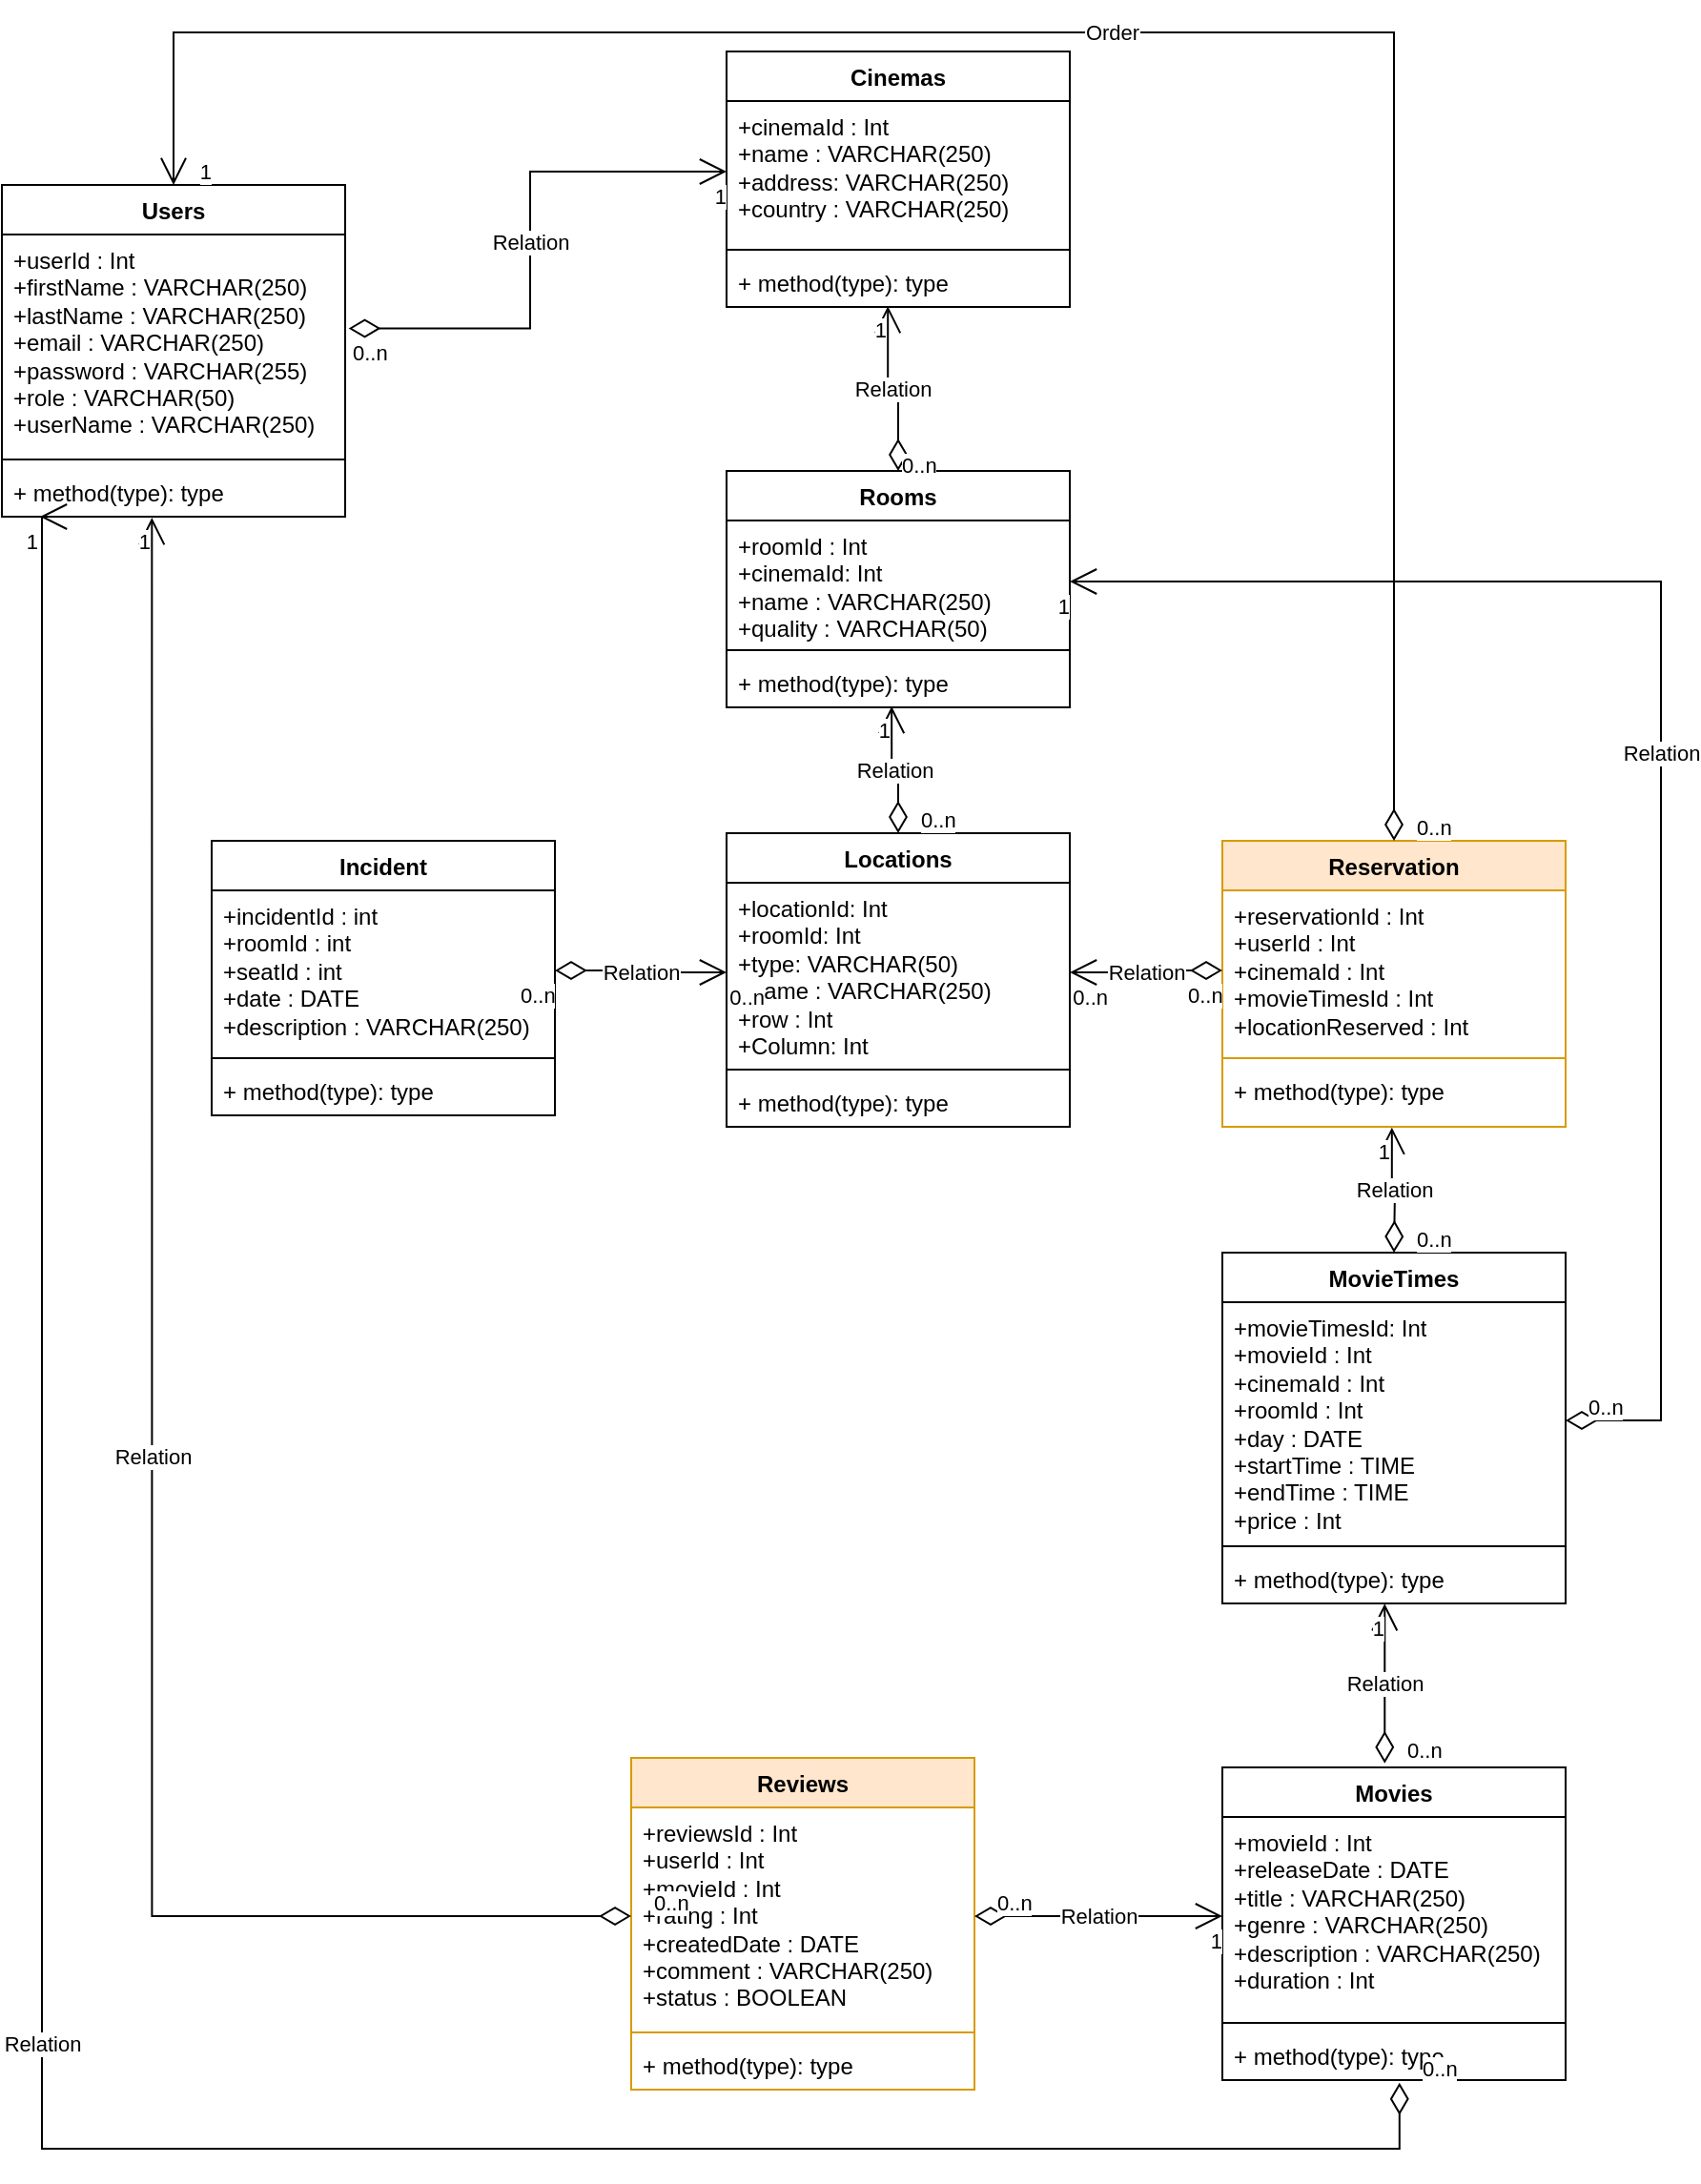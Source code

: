 <mxfile version="24.7.17">
  <diagram name="Page-1" id="PJsMFGOXNKpa5AQPbNQQ">
    <mxGraphModel dx="1568" dy="919" grid="1" gridSize="10" guides="1" tooltips="1" connect="1" arrows="1" fold="1" page="1" pageScale="1" pageWidth="827" pageHeight="1169" math="0" shadow="0">
      <root>
        <mxCell id="0" />
        <mxCell id="1" parent="0" />
        <mxCell id="m2up6miVIFS3Wzlb9-FL-1" value="Cinemas" style="swimlane;fontStyle=1;align=center;verticalAlign=top;childLayout=stackLayout;horizontal=1;startSize=26;horizontalStack=0;resizeParent=1;resizeParentMax=0;resizeLast=0;collapsible=1;marginBottom=0;whiteSpace=wrap;html=1;" parent="1" vertex="1">
          <mxGeometry x="430" y="50" width="180" height="134" as="geometry" />
        </mxCell>
        <mxCell id="m2up6miVIFS3Wzlb9-FL-2" value="+cinemaId : Int&lt;div&gt;+name : VARCHAR(250)&lt;/div&gt;&lt;div&gt;+address: VARCHAR(250)&lt;/div&gt;&lt;div&gt;+country : VARCHAR(250)&lt;/div&gt;&lt;div&gt;&lt;br&gt;&lt;/div&gt;" style="text;strokeColor=none;fillColor=none;align=left;verticalAlign=top;spacingLeft=4;spacingRight=4;overflow=hidden;rotatable=0;points=[[0,0.5],[1,0.5]];portConstraint=eastwest;whiteSpace=wrap;html=1;" parent="m2up6miVIFS3Wzlb9-FL-1" vertex="1">
          <mxGeometry y="26" width="180" height="74" as="geometry" />
        </mxCell>
        <mxCell id="m2up6miVIFS3Wzlb9-FL-3" value="" style="line;strokeWidth=1;fillColor=none;align=left;verticalAlign=middle;spacingTop=-1;spacingLeft=3;spacingRight=3;rotatable=0;labelPosition=right;points=[];portConstraint=eastwest;strokeColor=inherit;" parent="m2up6miVIFS3Wzlb9-FL-1" vertex="1">
          <mxGeometry y="100" width="180" height="8" as="geometry" />
        </mxCell>
        <mxCell id="m2up6miVIFS3Wzlb9-FL-4" value="+ method(type): type" style="text;strokeColor=none;fillColor=none;align=left;verticalAlign=top;spacingLeft=4;spacingRight=4;overflow=hidden;rotatable=0;points=[[0,0.5],[1,0.5]];portConstraint=eastwest;whiteSpace=wrap;html=1;" parent="m2up6miVIFS3Wzlb9-FL-1" vertex="1">
          <mxGeometry y="108" width="180" height="26" as="geometry" />
        </mxCell>
        <mxCell id="m2up6miVIFS3Wzlb9-FL-9" value="Reservation" style="swimlane;fontStyle=1;align=center;verticalAlign=top;childLayout=stackLayout;horizontal=1;startSize=26;horizontalStack=0;resizeParent=1;resizeParentMax=0;resizeLast=0;collapsible=1;marginBottom=0;whiteSpace=wrap;html=1;fillColor=#ffe6cc;strokeColor=#d79b00;" parent="1" vertex="1">
          <mxGeometry x="690" y="464" width="180" height="150" as="geometry" />
        </mxCell>
        <mxCell id="m2up6miVIFS3Wzlb9-FL-10" value="+reservationId : Int&lt;div&gt;+userId : Int&lt;/div&gt;&lt;div&gt;+cinemaId : Int&lt;/div&gt;&lt;div&gt;+movieTimesId : Int&lt;/div&gt;&lt;div&gt;+locationReserved : Int&lt;/div&gt;" style="text;strokeColor=none;fillColor=none;align=left;verticalAlign=top;spacingLeft=4;spacingRight=4;overflow=hidden;rotatable=0;points=[[0,0.5],[1,0.5]];portConstraint=eastwest;whiteSpace=wrap;html=1;" parent="m2up6miVIFS3Wzlb9-FL-9" vertex="1">
          <mxGeometry y="26" width="180" height="84" as="geometry" />
        </mxCell>
        <mxCell id="m2up6miVIFS3Wzlb9-FL-11" value="" style="line;strokeWidth=1;fillColor=none;align=left;verticalAlign=middle;spacingTop=-1;spacingLeft=3;spacingRight=3;rotatable=0;labelPosition=right;points=[];portConstraint=eastwest;strokeColor=inherit;" parent="m2up6miVIFS3Wzlb9-FL-9" vertex="1">
          <mxGeometry y="110" width="180" height="8" as="geometry" />
        </mxCell>
        <mxCell id="m2up6miVIFS3Wzlb9-FL-12" value="+ method(type): type" style="text;strokeColor=none;fillColor=none;align=left;verticalAlign=top;spacingLeft=4;spacingRight=4;overflow=hidden;rotatable=0;points=[[0,0.5],[1,0.5]];portConstraint=eastwest;whiteSpace=wrap;html=1;" parent="m2up6miVIFS3Wzlb9-FL-9" vertex="1">
          <mxGeometry y="118" width="180" height="32" as="geometry" />
        </mxCell>
        <mxCell id="m2up6miVIFS3Wzlb9-FL-13" value="Incident" style="swimlane;fontStyle=1;align=center;verticalAlign=top;childLayout=stackLayout;horizontal=1;startSize=26;horizontalStack=0;resizeParent=1;resizeParentMax=0;resizeLast=0;collapsible=1;marginBottom=0;whiteSpace=wrap;html=1;" parent="1" vertex="1">
          <mxGeometry x="160" y="464" width="180" height="144" as="geometry" />
        </mxCell>
        <mxCell id="m2up6miVIFS3Wzlb9-FL-14" value="+incidentId : int&lt;div&gt;+roomId : int&lt;/div&gt;&lt;div&gt;+seatId : int&lt;/div&gt;&lt;div&gt;+date : DATE&lt;/div&gt;&lt;div&gt;+description : VARCHAR(250)&lt;/div&gt;" style="text;strokeColor=none;fillColor=none;align=left;verticalAlign=top;spacingLeft=4;spacingRight=4;overflow=hidden;rotatable=0;points=[[0,0.5],[1,0.5]];portConstraint=eastwest;whiteSpace=wrap;html=1;" parent="m2up6miVIFS3Wzlb9-FL-13" vertex="1">
          <mxGeometry y="26" width="180" height="84" as="geometry" />
        </mxCell>
        <mxCell id="m2up6miVIFS3Wzlb9-FL-15" value="" style="line;strokeWidth=1;fillColor=none;align=left;verticalAlign=middle;spacingTop=-1;spacingLeft=3;spacingRight=3;rotatable=0;labelPosition=right;points=[];portConstraint=eastwest;strokeColor=inherit;" parent="m2up6miVIFS3Wzlb9-FL-13" vertex="1">
          <mxGeometry y="110" width="180" height="8" as="geometry" />
        </mxCell>
        <mxCell id="m2up6miVIFS3Wzlb9-FL-16" value="+ method(type): type" style="text;strokeColor=none;fillColor=none;align=left;verticalAlign=top;spacingLeft=4;spacingRight=4;overflow=hidden;rotatable=0;points=[[0,0.5],[1,0.5]];portConstraint=eastwest;whiteSpace=wrap;html=1;" parent="m2up6miVIFS3Wzlb9-FL-13" vertex="1">
          <mxGeometry y="118" width="180" height="26" as="geometry" />
        </mxCell>
        <mxCell id="m2up6miVIFS3Wzlb9-FL-17" value="Rooms" style="swimlane;fontStyle=1;align=center;verticalAlign=top;childLayout=stackLayout;horizontal=1;startSize=26;horizontalStack=0;resizeParent=1;resizeParentMax=0;resizeLast=0;collapsible=1;marginBottom=0;whiteSpace=wrap;html=1;" parent="1" vertex="1">
          <mxGeometry x="430" y="270" width="180" height="124" as="geometry" />
        </mxCell>
        <mxCell id="m2up6miVIFS3Wzlb9-FL-18" value="+roomId : Int&lt;div&gt;+cinemaId: Int&lt;/div&gt;&lt;div&gt;+name : VARCHAR(250)&lt;/div&gt;&lt;div&gt;+quality : VARCHAR(50)&lt;/div&gt;" style="text;strokeColor=none;fillColor=none;align=left;verticalAlign=top;spacingLeft=4;spacingRight=4;overflow=hidden;rotatable=0;points=[[0,0.5],[1,0.5]];portConstraint=eastwest;whiteSpace=wrap;html=1;" parent="m2up6miVIFS3Wzlb9-FL-17" vertex="1">
          <mxGeometry y="26" width="180" height="64" as="geometry" />
        </mxCell>
        <mxCell id="m2up6miVIFS3Wzlb9-FL-19" value="" style="line;strokeWidth=1;fillColor=none;align=left;verticalAlign=middle;spacingTop=-1;spacingLeft=3;spacingRight=3;rotatable=0;labelPosition=right;points=[];portConstraint=eastwest;strokeColor=inherit;" parent="m2up6miVIFS3Wzlb9-FL-17" vertex="1">
          <mxGeometry y="90" width="180" height="8" as="geometry" />
        </mxCell>
        <mxCell id="m2up6miVIFS3Wzlb9-FL-20" value="+ method(type): type" style="text;strokeColor=none;fillColor=none;align=left;verticalAlign=top;spacingLeft=4;spacingRight=4;overflow=hidden;rotatable=0;points=[[0,0.5],[1,0.5]];portConstraint=eastwest;whiteSpace=wrap;html=1;" parent="m2up6miVIFS3Wzlb9-FL-17" vertex="1">
          <mxGeometry y="98" width="180" height="26" as="geometry" />
        </mxCell>
        <mxCell id="m2up6miVIFS3Wzlb9-FL-21" value="MovieTimes" style="swimlane;fontStyle=1;align=center;verticalAlign=top;childLayout=stackLayout;horizontal=1;startSize=26;horizontalStack=0;resizeParent=1;resizeParentMax=0;resizeLast=0;collapsible=1;marginBottom=0;whiteSpace=wrap;html=1;" parent="1" vertex="1">
          <mxGeometry x="690" y="680" width="180" height="184" as="geometry" />
        </mxCell>
        <mxCell id="R6itS-iFLOPnTj6HhxoP-23" value="Relation" style="endArrow=open;html=1;endSize=12;startArrow=diamondThin;startSize=14;startFill=0;edgeStyle=orthogonalEdgeStyle;rounded=0;entryX=0.494;entryY=1.01;entryDx=0;entryDy=0;entryPerimeter=0;" edge="1" parent="m2up6miVIFS3Wzlb9-FL-21" target="m2up6miVIFS3Wzlb9-FL-12">
          <mxGeometry relative="1" as="geometry">
            <mxPoint x="90" as="sourcePoint" />
            <mxPoint x="92" y="-20" as="targetPoint" />
          </mxGeometry>
        </mxCell>
        <mxCell id="R6itS-iFLOPnTj6HhxoP-24" value="0..n" style="edgeLabel;resizable=0;html=1;align=left;verticalAlign=top;" connectable="0" vertex="1" parent="R6itS-iFLOPnTj6HhxoP-23">
          <mxGeometry x="-1" relative="1" as="geometry">
            <mxPoint x="10" y="-20" as="offset" />
          </mxGeometry>
        </mxCell>
        <mxCell id="R6itS-iFLOPnTj6HhxoP-25" value="1" style="edgeLabel;resizable=0;html=1;align=right;verticalAlign=top;" connectable="0" vertex="1" parent="R6itS-iFLOPnTj6HhxoP-23">
          <mxGeometry x="1" relative="1" as="geometry" />
        </mxCell>
        <mxCell id="m2up6miVIFS3Wzlb9-FL-22" value="+movieTimesId: Int&lt;div&gt;+movieId : Int&lt;/div&gt;&lt;div&gt;+cinemaId : Int&lt;/div&gt;&lt;div&gt;+roomId : Int&lt;/div&gt;&lt;div&gt;+day : DATE&lt;/div&gt;&lt;div&gt;+startTime : TIME&lt;/div&gt;&lt;div&gt;+endTime : TIME&lt;/div&gt;&lt;div&gt;+price : Int&lt;/div&gt;" style="text;strokeColor=none;fillColor=none;align=left;verticalAlign=top;spacingLeft=4;spacingRight=4;overflow=hidden;rotatable=0;points=[[0,0.5],[1,0.5]];portConstraint=eastwest;whiteSpace=wrap;html=1;" parent="m2up6miVIFS3Wzlb9-FL-21" vertex="1">
          <mxGeometry y="26" width="180" height="124" as="geometry" />
        </mxCell>
        <mxCell id="m2up6miVIFS3Wzlb9-FL-23" value="" style="line;strokeWidth=1;fillColor=none;align=left;verticalAlign=middle;spacingTop=-1;spacingLeft=3;spacingRight=3;rotatable=0;labelPosition=right;points=[];portConstraint=eastwest;strokeColor=inherit;" parent="m2up6miVIFS3Wzlb9-FL-21" vertex="1">
          <mxGeometry y="150" width="180" height="8" as="geometry" />
        </mxCell>
        <mxCell id="m2up6miVIFS3Wzlb9-FL-24" value="+ method(type): type" style="text;strokeColor=none;fillColor=none;align=left;verticalAlign=top;spacingLeft=4;spacingRight=4;overflow=hidden;rotatable=0;points=[[0,0.5],[1,0.5]];portConstraint=eastwest;whiteSpace=wrap;html=1;" parent="m2up6miVIFS3Wzlb9-FL-21" vertex="1">
          <mxGeometry y="158" width="180" height="26" as="geometry" />
        </mxCell>
        <mxCell id="m2up6miVIFS3Wzlb9-FL-25" value="Reviews" style="swimlane;fontStyle=1;align=center;verticalAlign=top;childLayout=stackLayout;horizontal=1;startSize=26;horizontalStack=0;resizeParent=1;resizeParentMax=0;resizeLast=0;collapsible=1;marginBottom=0;whiteSpace=wrap;html=1;fillColor=#ffe6cc;strokeColor=#d79b00;" parent="1" vertex="1">
          <mxGeometry x="380" y="945" width="180" height="174" as="geometry" />
        </mxCell>
        <mxCell id="m2up6miVIFS3Wzlb9-FL-26" value="+reviewsId : Int&lt;div&gt;+userId : Int&lt;/div&gt;&lt;div&gt;+movieId : Int&lt;/div&gt;&lt;div&gt;+rating : Int&lt;/div&gt;&lt;div&gt;+createdDate : DATE&lt;/div&gt;&lt;div&gt;+comment : VARCHAR(250)&lt;/div&gt;&lt;div&gt;+status : BOOLEAN&lt;/div&gt;" style="text;strokeColor=none;fillColor=none;align=left;verticalAlign=top;spacingLeft=4;spacingRight=4;overflow=hidden;rotatable=0;points=[[0,0.5],[1,0.5]];portConstraint=eastwest;whiteSpace=wrap;html=1;" parent="m2up6miVIFS3Wzlb9-FL-25" vertex="1">
          <mxGeometry y="26" width="180" height="114" as="geometry" />
        </mxCell>
        <mxCell id="m2up6miVIFS3Wzlb9-FL-27" value="" style="line;strokeWidth=1;fillColor=none;align=left;verticalAlign=middle;spacingTop=-1;spacingLeft=3;spacingRight=3;rotatable=0;labelPosition=right;points=[];portConstraint=eastwest;strokeColor=inherit;" parent="m2up6miVIFS3Wzlb9-FL-25" vertex="1">
          <mxGeometry y="140" width="180" height="8" as="geometry" />
        </mxCell>
        <mxCell id="m2up6miVIFS3Wzlb9-FL-28" value="+ method(type): type" style="text;strokeColor=none;fillColor=none;align=left;verticalAlign=top;spacingLeft=4;spacingRight=4;overflow=hidden;rotatable=0;points=[[0,0.5],[1,0.5]];portConstraint=eastwest;whiteSpace=wrap;html=1;" parent="m2up6miVIFS3Wzlb9-FL-25" vertex="1">
          <mxGeometry y="148" width="180" height="26" as="geometry" />
        </mxCell>
        <mxCell id="m2up6miVIFS3Wzlb9-FL-29" value="Movies" style="swimlane;fontStyle=1;align=center;verticalAlign=top;childLayout=stackLayout;horizontal=1;startSize=26;horizontalStack=0;resizeParent=1;resizeParentMax=0;resizeLast=0;collapsible=1;marginBottom=0;whiteSpace=wrap;html=1;" parent="1" vertex="1">
          <mxGeometry x="690" y="950" width="180" height="164" as="geometry" />
        </mxCell>
        <mxCell id="m2up6miVIFS3Wzlb9-FL-30" value="+movieId : Int&lt;div&gt;+releaseDate : DATE&lt;/div&gt;&lt;div&gt;+title : VARCHAR(250)&lt;/div&gt;&lt;div&gt;+genre : VARCHAR(250)&lt;/div&gt;&lt;div&gt;+description : VARCHAR(250)&lt;/div&gt;&lt;div&gt;+duration : Int&lt;/div&gt;" style="text;strokeColor=none;fillColor=none;align=left;verticalAlign=top;spacingLeft=4;spacingRight=4;overflow=hidden;rotatable=0;points=[[0,0.5],[1,0.5]];portConstraint=eastwest;whiteSpace=wrap;html=1;" parent="m2up6miVIFS3Wzlb9-FL-29" vertex="1">
          <mxGeometry y="26" width="180" height="104" as="geometry" />
        </mxCell>
        <mxCell id="m2up6miVIFS3Wzlb9-FL-31" value="" style="line;strokeWidth=1;fillColor=none;align=left;verticalAlign=middle;spacingTop=-1;spacingLeft=3;spacingRight=3;rotatable=0;labelPosition=right;points=[];portConstraint=eastwest;strokeColor=inherit;" parent="m2up6miVIFS3Wzlb9-FL-29" vertex="1">
          <mxGeometry y="130" width="180" height="8" as="geometry" />
        </mxCell>
        <mxCell id="m2up6miVIFS3Wzlb9-FL-32" value="+ method(type): type" style="text;strokeColor=none;fillColor=none;align=left;verticalAlign=top;spacingLeft=4;spacingRight=4;overflow=hidden;rotatable=0;points=[[0,0.5],[1,0.5]];portConstraint=eastwest;whiteSpace=wrap;html=1;" parent="m2up6miVIFS3Wzlb9-FL-29" vertex="1">
          <mxGeometry y="138" width="180" height="26" as="geometry" />
        </mxCell>
        <mxCell id="m2up6miVIFS3Wzlb9-FL-5" value="Users" style="swimlane;fontStyle=1;align=center;verticalAlign=top;childLayout=stackLayout;horizontal=1;startSize=26;horizontalStack=0;resizeParent=1;resizeParentMax=0;resizeLast=0;collapsible=1;marginBottom=0;whiteSpace=wrap;html=1;" parent="1" vertex="1">
          <mxGeometry x="50" y="120" width="180" height="174" as="geometry">
            <mxRectangle x="100" y="50" width="70" height="30" as="alternateBounds" />
          </mxGeometry>
        </mxCell>
        <mxCell id="m2up6miVIFS3Wzlb9-FL-6" value="+userId : Int&lt;div&gt;+firstName : VARCHAR(250)&lt;/div&gt;&lt;div&gt;+lastName : VARCHAR(250)&lt;/div&gt;&lt;div&gt;+email : VARCHAR(250)&lt;/div&gt;&lt;div&gt;+password :&amp;nbsp;VARCHAR(255)&lt;/div&gt;&lt;div&gt;+role : VARCHAR(50)&lt;/div&gt;&lt;div&gt;+userName : VARCHAR(250)&lt;br&gt;&lt;div&gt;&lt;br&gt;&lt;/div&gt;&lt;/div&gt;" style="text;strokeColor=none;fillColor=none;align=left;verticalAlign=top;spacingLeft=4;spacingRight=4;overflow=hidden;rotatable=0;points=[[0,0.5],[1,0.5]];portConstraint=eastwest;whiteSpace=wrap;html=1;" parent="m2up6miVIFS3Wzlb9-FL-5" vertex="1">
          <mxGeometry y="26" width="180" height="114" as="geometry" />
        </mxCell>
        <mxCell id="m2up6miVIFS3Wzlb9-FL-7" value="" style="line;strokeWidth=1;fillColor=none;align=left;verticalAlign=middle;spacingTop=-1;spacingLeft=3;spacingRight=3;rotatable=0;labelPosition=right;points=[];portConstraint=eastwest;strokeColor=inherit;" parent="m2up6miVIFS3Wzlb9-FL-5" vertex="1">
          <mxGeometry y="140" width="180" height="8" as="geometry" />
        </mxCell>
        <mxCell id="m2up6miVIFS3Wzlb9-FL-8" value="+ method(type): type" style="text;strokeColor=none;fillColor=none;align=left;verticalAlign=top;spacingLeft=4;spacingRight=4;overflow=hidden;rotatable=0;points=[[0,0.5],[1,0.5]];portConstraint=eastwest;whiteSpace=wrap;html=1;" parent="m2up6miVIFS3Wzlb9-FL-5" vertex="1">
          <mxGeometry y="148" width="180" height="26" as="geometry" />
        </mxCell>
        <mxCell id="R6itS-iFLOPnTj6HhxoP-6" value="&lt;strong data-end=&quot;399&quot; data-start=&quot;384&quot;&gt;Locations&lt;/strong&gt;" style="swimlane;fontStyle=1;align=center;verticalAlign=top;childLayout=stackLayout;horizontal=1;startSize=26;horizontalStack=0;resizeParent=1;resizeParentMax=0;resizeLast=0;collapsible=1;marginBottom=0;whiteSpace=wrap;html=1;" vertex="1" parent="1">
          <mxGeometry x="430" y="460" width="180" height="154" as="geometry" />
        </mxCell>
        <mxCell id="R6itS-iFLOPnTj6HhxoP-7" value="+locationId: Int&lt;div&gt;+roomId: Int&lt;/div&gt;&lt;div&gt;+type: VARCHAR(50)&lt;/div&gt;&lt;div&gt;+name : VARCHAR(250)&lt;/div&gt;&lt;div&gt;+row : Int&lt;/div&gt;&lt;div&gt;+&lt;span style=&quot;background-color: initial;&quot;&gt;Column: Int&lt;/span&gt;&lt;/div&gt;&lt;div&gt;&lt;br&gt;&lt;/div&gt;" style="text;strokeColor=none;fillColor=none;align=left;verticalAlign=top;spacingLeft=4;spacingRight=4;overflow=hidden;rotatable=0;points=[[0,0.5],[1,0.5]];portConstraint=eastwest;whiteSpace=wrap;html=1;" vertex="1" parent="R6itS-iFLOPnTj6HhxoP-6">
          <mxGeometry y="26" width="180" height="94" as="geometry" />
        </mxCell>
        <mxCell id="R6itS-iFLOPnTj6HhxoP-8" value="" style="line;strokeWidth=1;fillColor=none;align=left;verticalAlign=middle;spacingTop=-1;spacingLeft=3;spacingRight=3;rotatable=0;labelPosition=right;points=[];portConstraint=eastwest;strokeColor=inherit;" vertex="1" parent="R6itS-iFLOPnTj6HhxoP-6">
          <mxGeometry y="120" width="180" height="8" as="geometry" />
        </mxCell>
        <mxCell id="R6itS-iFLOPnTj6HhxoP-9" value="+ method(type): type" style="text;strokeColor=none;fillColor=none;align=left;verticalAlign=top;spacingLeft=4;spacingRight=4;overflow=hidden;rotatable=0;points=[[0,0.5],[1,0.5]];portConstraint=eastwest;whiteSpace=wrap;html=1;" vertex="1" parent="R6itS-iFLOPnTj6HhxoP-6">
          <mxGeometry y="128" width="180" height="26" as="geometry" />
        </mxCell>
        <mxCell id="R6itS-iFLOPnTj6HhxoP-10" value="Relation" style="endArrow=open;html=1;endSize=12;startArrow=diamondThin;startSize=14;startFill=0;edgeStyle=orthogonalEdgeStyle;rounded=0;exitX=0.5;exitY=0;exitDx=0;exitDy=0;entryX=0.47;entryY=0.984;entryDx=0;entryDy=0;entryPerimeter=0;" edge="1" parent="1" source="m2up6miVIFS3Wzlb9-FL-17" target="m2up6miVIFS3Wzlb9-FL-4">
          <mxGeometry relative="1" as="geometry">
            <mxPoint x="350" y="262" as="sourcePoint" />
            <mxPoint x="500" y="250" as="targetPoint" />
          </mxGeometry>
        </mxCell>
        <mxCell id="R6itS-iFLOPnTj6HhxoP-11" value="0..n" style="edgeLabel;resizable=0;html=1;align=left;verticalAlign=top;" connectable="0" vertex="1" parent="R6itS-iFLOPnTj6HhxoP-10">
          <mxGeometry x="-1" relative="1" as="geometry">
            <mxPoint y="-16" as="offset" />
          </mxGeometry>
        </mxCell>
        <mxCell id="R6itS-iFLOPnTj6HhxoP-12" value="1" style="edgeLabel;resizable=0;html=1;align=right;verticalAlign=top;" connectable="0" vertex="1" parent="R6itS-iFLOPnTj6HhxoP-10">
          <mxGeometry x="1" relative="1" as="geometry" />
        </mxCell>
        <mxCell id="R6itS-iFLOPnTj6HhxoP-13" value="Relation" style="endArrow=open;html=1;endSize=12;startArrow=diamondThin;startSize=14;startFill=0;edgeStyle=orthogonalEdgeStyle;rounded=0;exitX=0.5;exitY=0;exitDx=0;exitDy=0;entryX=0.481;entryY=0.98;entryDx=0;entryDy=0;entryPerimeter=0;" edge="1" parent="1" source="R6itS-iFLOPnTj6HhxoP-6" target="m2up6miVIFS3Wzlb9-FL-20">
          <mxGeometry relative="1" as="geometry">
            <mxPoint x="338" y="432" as="sourcePoint" />
            <mxPoint x="488" y="420" as="targetPoint" />
          </mxGeometry>
        </mxCell>
        <mxCell id="R6itS-iFLOPnTj6HhxoP-14" value="0..n" style="edgeLabel;resizable=0;html=1;align=left;verticalAlign=top;" connectable="0" vertex="1" parent="R6itS-iFLOPnTj6HhxoP-13">
          <mxGeometry x="-1" relative="1" as="geometry">
            <mxPoint x="10" y="-20" as="offset" />
          </mxGeometry>
        </mxCell>
        <mxCell id="R6itS-iFLOPnTj6HhxoP-15" value="1" style="edgeLabel;resizable=0;html=1;align=right;verticalAlign=top;" connectable="0" vertex="1" parent="R6itS-iFLOPnTj6HhxoP-13">
          <mxGeometry x="1" relative="1" as="geometry" />
        </mxCell>
        <mxCell id="R6itS-iFLOPnTj6HhxoP-17" value="Relation" style="endArrow=open;html=1;endSize=12;startArrow=diamondThin;startSize=14;startFill=0;edgeStyle=orthogonalEdgeStyle;rounded=0;exitX=0;exitY=0.5;exitDx=0;exitDy=0;entryX=1;entryY=0.5;entryDx=0;entryDy=0;" edge="1" parent="1" source="m2up6miVIFS3Wzlb9-FL-10" target="R6itS-iFLOPnTj6HhxoP-7">
          <mxGeometry relative="1" as="geometry">
            <mxPoint x="279.48" y="442" as="sourcePoint" />
            <mxPoint x="429.48" y="430" as="targetPoint" />
          </mxGeometry>
        </mxCell>
        <mxCell id="R6itS-iFLOPnTj6HhxoP-18" value="0..n" style="edgeLabel;resizable=0;html=1;align=left;verticalAlign=top;" connectable="0" vertex="1" parent="R6itS-iFLOPnTj6HhxoP-17">
          <mxGeometry x="-1" relative="1" as="geometry">
            <mxPoint x="-20" as="offset" />
          </mxGeometry>
        </mxCell>
        <mxCell id="R6itS-iFLOPnTj6HhxoP-19" value="0..n" style="edgeLabel;resizable=0;html=1;align=right;verticalAlign=top;" connectable="0" vertex="1" parent="R6itS-iFLOPnTj6HhxoP-17">
          <mxGeometry x="1" relative="1" as="geometry">
            <mxPoint x="20" as="offset" />
          </mxGeometry>
        </mxCell>
        <mxCell id="R6itS-iFLOPnTj6HhxoP-26" value="Relation" style="endArrow=open;html=1;endSize=12;startArrow=diamondThin;startSize=14;startFill=0;edgeStyle=orthogonalEdgeStyle;rounded=0;entryX=0.473;entryY=1.006;entryDx=0;entryDy=0;entryPerimeter=0;exitX=0.473;exitY=-0.013;exitDx=0;exitDy=0;exitPerimeter=0;" edge="1" parent="1" source="m2up6miVIFS3Wzlb9-FL-29" target="m2up6miVIFS3Wzlb9-FL-24">
          <mxGeometry relative="1" as="geometry">
            <mxPoint x="780.26" y="936" as="sourcePoint" />
            <mxPoint x="779.26" y="870" as="targetPoint" />
          </mxGeometry>
        </mxCell>
        <mxCell id="R6itS-iFLOPnTj6HhxoP-27" value="0..n" style="edgeLabel;resizable=0;html=1;align=left;verticalAlign=top;" connectable="0" vertex="1" parent="R6itS-iFLOPnTj6HhxoP-26">
          <mxGeometry x="-1" relative="1" as="geometry">
            <mxPoint x="10" y="-20" as="offset" />
          </mxGeometry>
        </mxCell>
        <mxCell id="R6itS-iFLOPnTj6HhxoP-28" value="1" style="edgeLabel;resizable=0;html=1;align=right;verticalAlign=top;" connectable="0" vertex="1" parent="R6itS-iFLOPnTj6HhxoP-26">
          <mxGeometry x="1" relative="1" as="geometry" />
        </mxCell>
        <mxCell id="R6itS-iFLOPnTj6HhxoP-29" value="Relation" style="endArrow=open;html=1;endSize=12;startArrow=diamondThin;startSize=14;startFill=0;edgeStyle=orthogonalEdgeStyle;rounded=0;entryX=0;entryY=0.5;entryDx=0;entryDy=0;exitX=1;exitY=0.5;exitDx=0;exitDy=0;" edge="1" parent="1" source="m2up6miVIFS3Wzlb9-FL-26" target="m2up6miVIFS3Wzlb9-FL-30">
          <mxGeometry relative="1" as="geometry">
            <mxPoint x="785" y="958" as="sourcePoint" />
            <mxPoint x="785" y="874" as="targetPoint" />
          </mxGeometry>
        </mxCell>
        <mxCell id="R6itS-iFLOPnTj6HhxoP-30" value="0..n" style="edgeLabel;resizable=0;html=1;align=left;verticalAlign=top;" connectable="0" vertex="1" parent="R6itS-iFLOPnTj6HhxoP-29">
          <mxGeometry x="-1" relative="1" as="geometry">
            <mxPoint x="10" y="-20" as="offset" />
          </mxGeometry>
        </mxCell>
        <mxCell id="R6itS-iFLOPnTj6HhxoP-31" value="1" style="edgeLabel;resizable=0;html=1;align=right;verticalAlign=top;" connectable="0" vertex="1" parent="R6itS-iFLOPnTj6HhxoP-29">
          <mxGeometry x="1" relative="1" as="geometry" />
        </mxCell>
        <mxCell id="R6itS-iFLOPnTj6HhxoP-32" value="Relation" style="endArrow=open;html=1;endSize=12;startArrow=diamondThin;startSize=14;startFill=0;edgeStyle=orthogonalEdgeStyle;rounded=0;entryX=0.437;entryY=1.021;entryDx=0;entryDy=0;entryPerimeter=0;" edge="1" parent="1" source="m2up6miVIFS3Wzlb9-FL-26" target="m2up6miVIFS3Wzlb9-FL-8">
          <mxGeometry relative="1" as="geometry">
            <mxPoint x="240" y="730" as="sourcePoint" />
            <mxPoint x="56.97" y="400" as="targetPoint" />
          </mxGeometry>
        </mxCell>
        <mxCell id="R6itS-iFLOPnTj6HhxoP-33" value="0..n" style="edgeLabel;resizable=0;html=1;align=left;verticalAlign=top;" connectable="0" vertex="1" parent="R6itS-iFLOPnTj6HhxoP-32">
          <mxGeometry x="-1" relative="1" as="geometry">
            <mxPoint x="10" y="-20" as="offset" />
          </mxGeometry>
        </mxCell>
        <mxCell id="R6itS-iFLOPnTj6HhxoP-34" value="1" style="edgeLabel;resizable=0;html=1;align=right;verticalAlign=top;" connectable="0" vertex="1" parent="R6itS-iFLOPnTj6HhxoP-32">
          <mxGeometry x="1" relative="1" as="geometry" />
        </mxCell>
        <mxCell id="R6itS-iFLOPnTj6HhxoP-35" value="Order" style="endArrow=open;html=1;endSize=12;startArrow=diamondThin;startSize=14;startFill=0;edgeStyle=orthogonalEdgeStyle;rounded=0;exitX=0.5;exitY=0;exitDx=0;exitDy=0;entryX=0.5;entryY=0;entryDx=0;entryDy=0;" edge="1" parent="1" source="m2up6miVIFS3Wzlb9-FL-9" target="m2up6miVIFS3Wzlb9-FL-5">
          <mxGeometry relative="1" as="geometry">
            <mxPoint x="530" y="470" as="sourcePoint" />
            <mxPoint x="527" y="403" as="targetPoint" />
            <Array as="points">
              <mxPoint x="780" y="40" />
              <mxPoint x="140" y="40" />
            </Array>
          </mxGeometry>
        </mxCell>
        <mxCell id="R6itS-iFLOPnTj6HhxoP-36" value="0..n" style="edgeLabel;resizable=0;html=1;align=left;verticalAlign=top;" connectable="0" vertex="1" parent="R6itS-iFLOPnTj6HhxoP-35">
          <mxGeometry x="-1" relative="1" as="geometry">
            <mxPoint x="10" y="-20" as="offset" />
          </mxGeometry>
        </mxCell>
        <mxCell id="R6itS-iFLOPnTj6HhxoP-37" value="1" style="edgeLabel;resizable=0;html=1;align=right;verticalAlign=top;" connectable="0" vertex="1" parent="R6itS-iFLOPnTj6HhxoP-35">
          <mxGeometry x="1" relative="1" as="geometry">
            <mxPoint x="20" y="-20" as="offset" />
          </mxGeometry>
        </mxCell>
        <mxCell id="R6itS-iFLOPnTj6HhxoP-3" value="Relation" style="endArrow=open;html=1;endSize=12;startArrow=diamondThin;startSize=14;startFill=0;edgeStyle=orthogonalEdgeStyle;rounded=0;exitX=1.01;exitY=0.432;exitDx=0;exitDy=0;entryX=0;entryY=0.5;entryDx=0;entryDy=0;exitPerimeter=0;" edge="1" parent="1" source="m2up6miVIFS3Wzlb9-FL-6" target="m2up6miVIFS3Wzlb9-FL-2">
          <mxGeometry relative="1" as="geometry">
            <mxPoint x="250" y="195" as="sourcePoint" />
            <mxPoint x="467" y="113" as="targetPoint" />
            <Array as="points">
              <mxPoint x="327" y="195" />
              <mxPoint x="327" y="113" />
            </Array>
          </mxGeometry>
        </mxCell>
        <mxCell id="R6itS-iFLOPnTj6HhxoP-4" value="0..n" style="edgeLabel;resizable=0;html=1;align=left;verticalAlign=top;" connectable="0" vertex="1" parent="R6itS-iFLOPnTj6HhxoP-3">
          <mxGeometry x="-1" relative="1" as="geometry" />
        </mxCell>
        <mxCell id="R6itS-iFLOPnTj6HhxoP-5" value="1" style="edgeLabel;resizable=0;html=1;align=right;verticalAlign=top;" connectable="0" vertex="1" parent="R6itS-iFLOPnTj6HhxoP-3">
          <mxGeometry x="1" relative="1" as="geometry" />
        </mxCell>
        <mxCell id="R6itS-iFLOPnTj6HhxoP-38" value="Relation" style="endArrow=open;html=1;endSize=12;startArrow=diamondThin;startSize=14;startFill=0;edgeStyle=orthogonalEdgeStyle;rounded=0;entryX=0;entryY=0.5;entryDx=0;entryDy=0;" edge="1" parent="1" source="m2up6miVIFS3Wzlb9-FL-14" target="R6itS-iFLOPnTj6HhxoP-7">
          <mxGeometry relative="1" as="geometry">
            <mxPoint x="700" y="542" as="sourcePoint" />
            <mxPoint x="620" y="543" as="targetPoint" />
          </mxGeometry>
        </mxCell>
        <mxCell id="R6itS-iFLOPnTj6HhxoP-39" value="0..n" style="edgeLabel;resizable=0;html=1;align=left;verticalAlign=top;" connectable="0" vertex="1" parent="R6itS-iFLOPnTj6HhxoP-38">
          <mxGeometry x="-1" relative="1" as="geometry">
            <mxPoint x="-20" as="offset" />
          </mxGeometry>
        </mxCell>
        <mxCell id="R6itS-iFLOPnTj6HhxoP-40" value="0..n" style="edgeLabel;resizable=0;html=1;align=right;verticalAlign=top;" connectable="0" vertex="1" parent="R6itS-iFLOPnTj6HhxoP-38">
          <mxGeometry x="1" relative="1" as="geometry">
            <mxPoint x="20" as="offset" />
          </mxGeometry>
        </mxCell>
        <mxCell id="R6itS-iFLOPnTj6HhxoP-41" value="Relation" style="endArrow=open;html=1;endSize=12;startArrow=diamondThin;startSize=14;startFill=0;edgeStyle=orthogonalEdgeStyle;rounded=0;entryX=1;entryY=0.5;entryDx=0;entryDy=0;exitX=1;exitY=0.5;exitDx=0;exitDy=0;" edge="1" parent="1" source="m2up6miVIFS3Wzlb9-FL-22" target="m2up6miVIFS3Wzlb9-FL-18">
          <mxGeometry relative="1" as="geometry">
            <mxPoint x="920" y="800" as="sourcePoint" />
            <mxPoint x="640" y="220" as="targetPoint" />
            <Array as="points">
              <mxPoint x="920" y="768" />
              <mxPoint x="920" y="328" />
            </Array>
          </mxGeometry>
        </mxCell>
        <mxCell id="R6itS-iFLOPnTj6HhxoP-42" value="0..n" style="edgeLabel;resizable=0;html=1;align=left;verticalAlign=top;" connectable="0" vertex="1" parent="R6itS-iFLOPnTj6HhxoP-41">
          <mxGeometry x="-1" relative="1" as="geometry">
            <mxPoint x="10" y="-20" as="offset" />
          </mxGeometry>
        </mxCell>
        <mxCell id="R6itS-iFLOPnTj6HhxoP-43" value="1" style="edgeLabel;resizable=0;html=1;align=right;verticalAlign=top;" connectable="0" vertex="1" parent="R6itS-iFLOPnTj6HhxoP-41">
          <mxGeometry x="1" relative="1" as="geometry" />
        </mxCell>
        <mxCell id="R6itS-iFLOPnTj6HhxoP-44" value="Relation" style="endArrow=open;html=1;endSize=12;startArrow=diamondThin;startSize=14;startFill=0;edgeStyle=orthogonalEdgeStyle;rounded=0;entryX=0.437;entryY=1.021;entryDx=0;entryDy=0;entryPerimeter=0;exitX=0.516;exitY=1.055;exitDx=0;exitDy=0;exitPerimeter=0;" edge="1" parent="1" source="m2up6miVIFS3Wzlb9-FL-32">
          <mxGeometry relative="1" as="geometry">
            <mxPoint x="321" y="1027" as="sourcePoint" />
            <mxPoint x="70" y="294" as="targetPoint" />
            <Array as="points">
              <mxPoint x="783" y="1150" />
              <mxPoint x="71" y="1150" />
              <mxPoint x="71" y="294" />
            </Array>
          </mxGeometry>
        </mxCell>
        <mxCell id="R6itS-iFLOPnTj6HhxoP-45" value="0..n" style="edgeLabel;resizable=0;html=1;align=left;verticalAlign=top;" connectable="0" vertex="1" parent="R6itS-iFLOPnTj6HhxoP-44">
          <mxGeometry x="-1" relative="1" as="geometry">
            <mxPoint x="10" y="-20" as="offset" />
          </mxGeometry>
        </mxCell>
        <mxCell id="R6itS-iFLOPnTj6HhxoP-46" value="1" style="edgeLabel;resizable=0;html=1;align=right;verticalAlign=top;" connectable="0" vertex="1" parent="R6itS-iFLOPnTj6HhxoP-44">
          <mxGeometry x="1" relative="1" as="geometry" />
        </mxCell>
      </root>
    </mxGraphModel>
  </diagram>
</mxfile>
